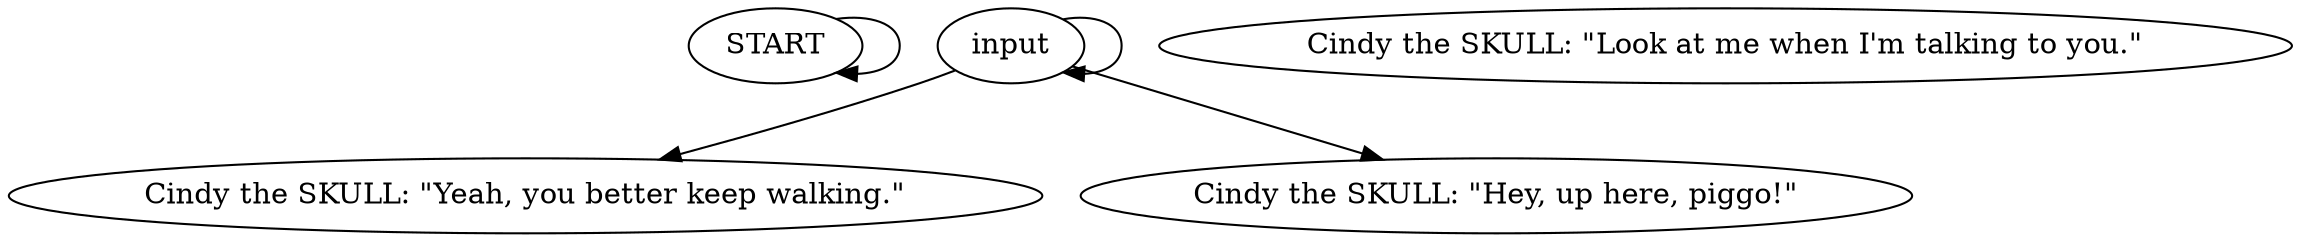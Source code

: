 # PIER / CINDY BARKS
# Barks for Cindy the skull for when you haven't talked to her *AND* you're approaching her from below.
# ==================================================
digraph G {
	  0 [label="START"];
	  1 [label="input"];
	  2 [label="Cindy the SKULL: \"Yeah, you better keep walking.\""];
	  3 [label="Cindy the SKULL: \"Hey, up here, piggo!\""];
	  4 [label="Cindy the SKULL: \"Look at me when I'm talking to you.\""];
	  0 -> 0
	  1 -> 1
	  1 -> 2
	  1 -> 3
}

